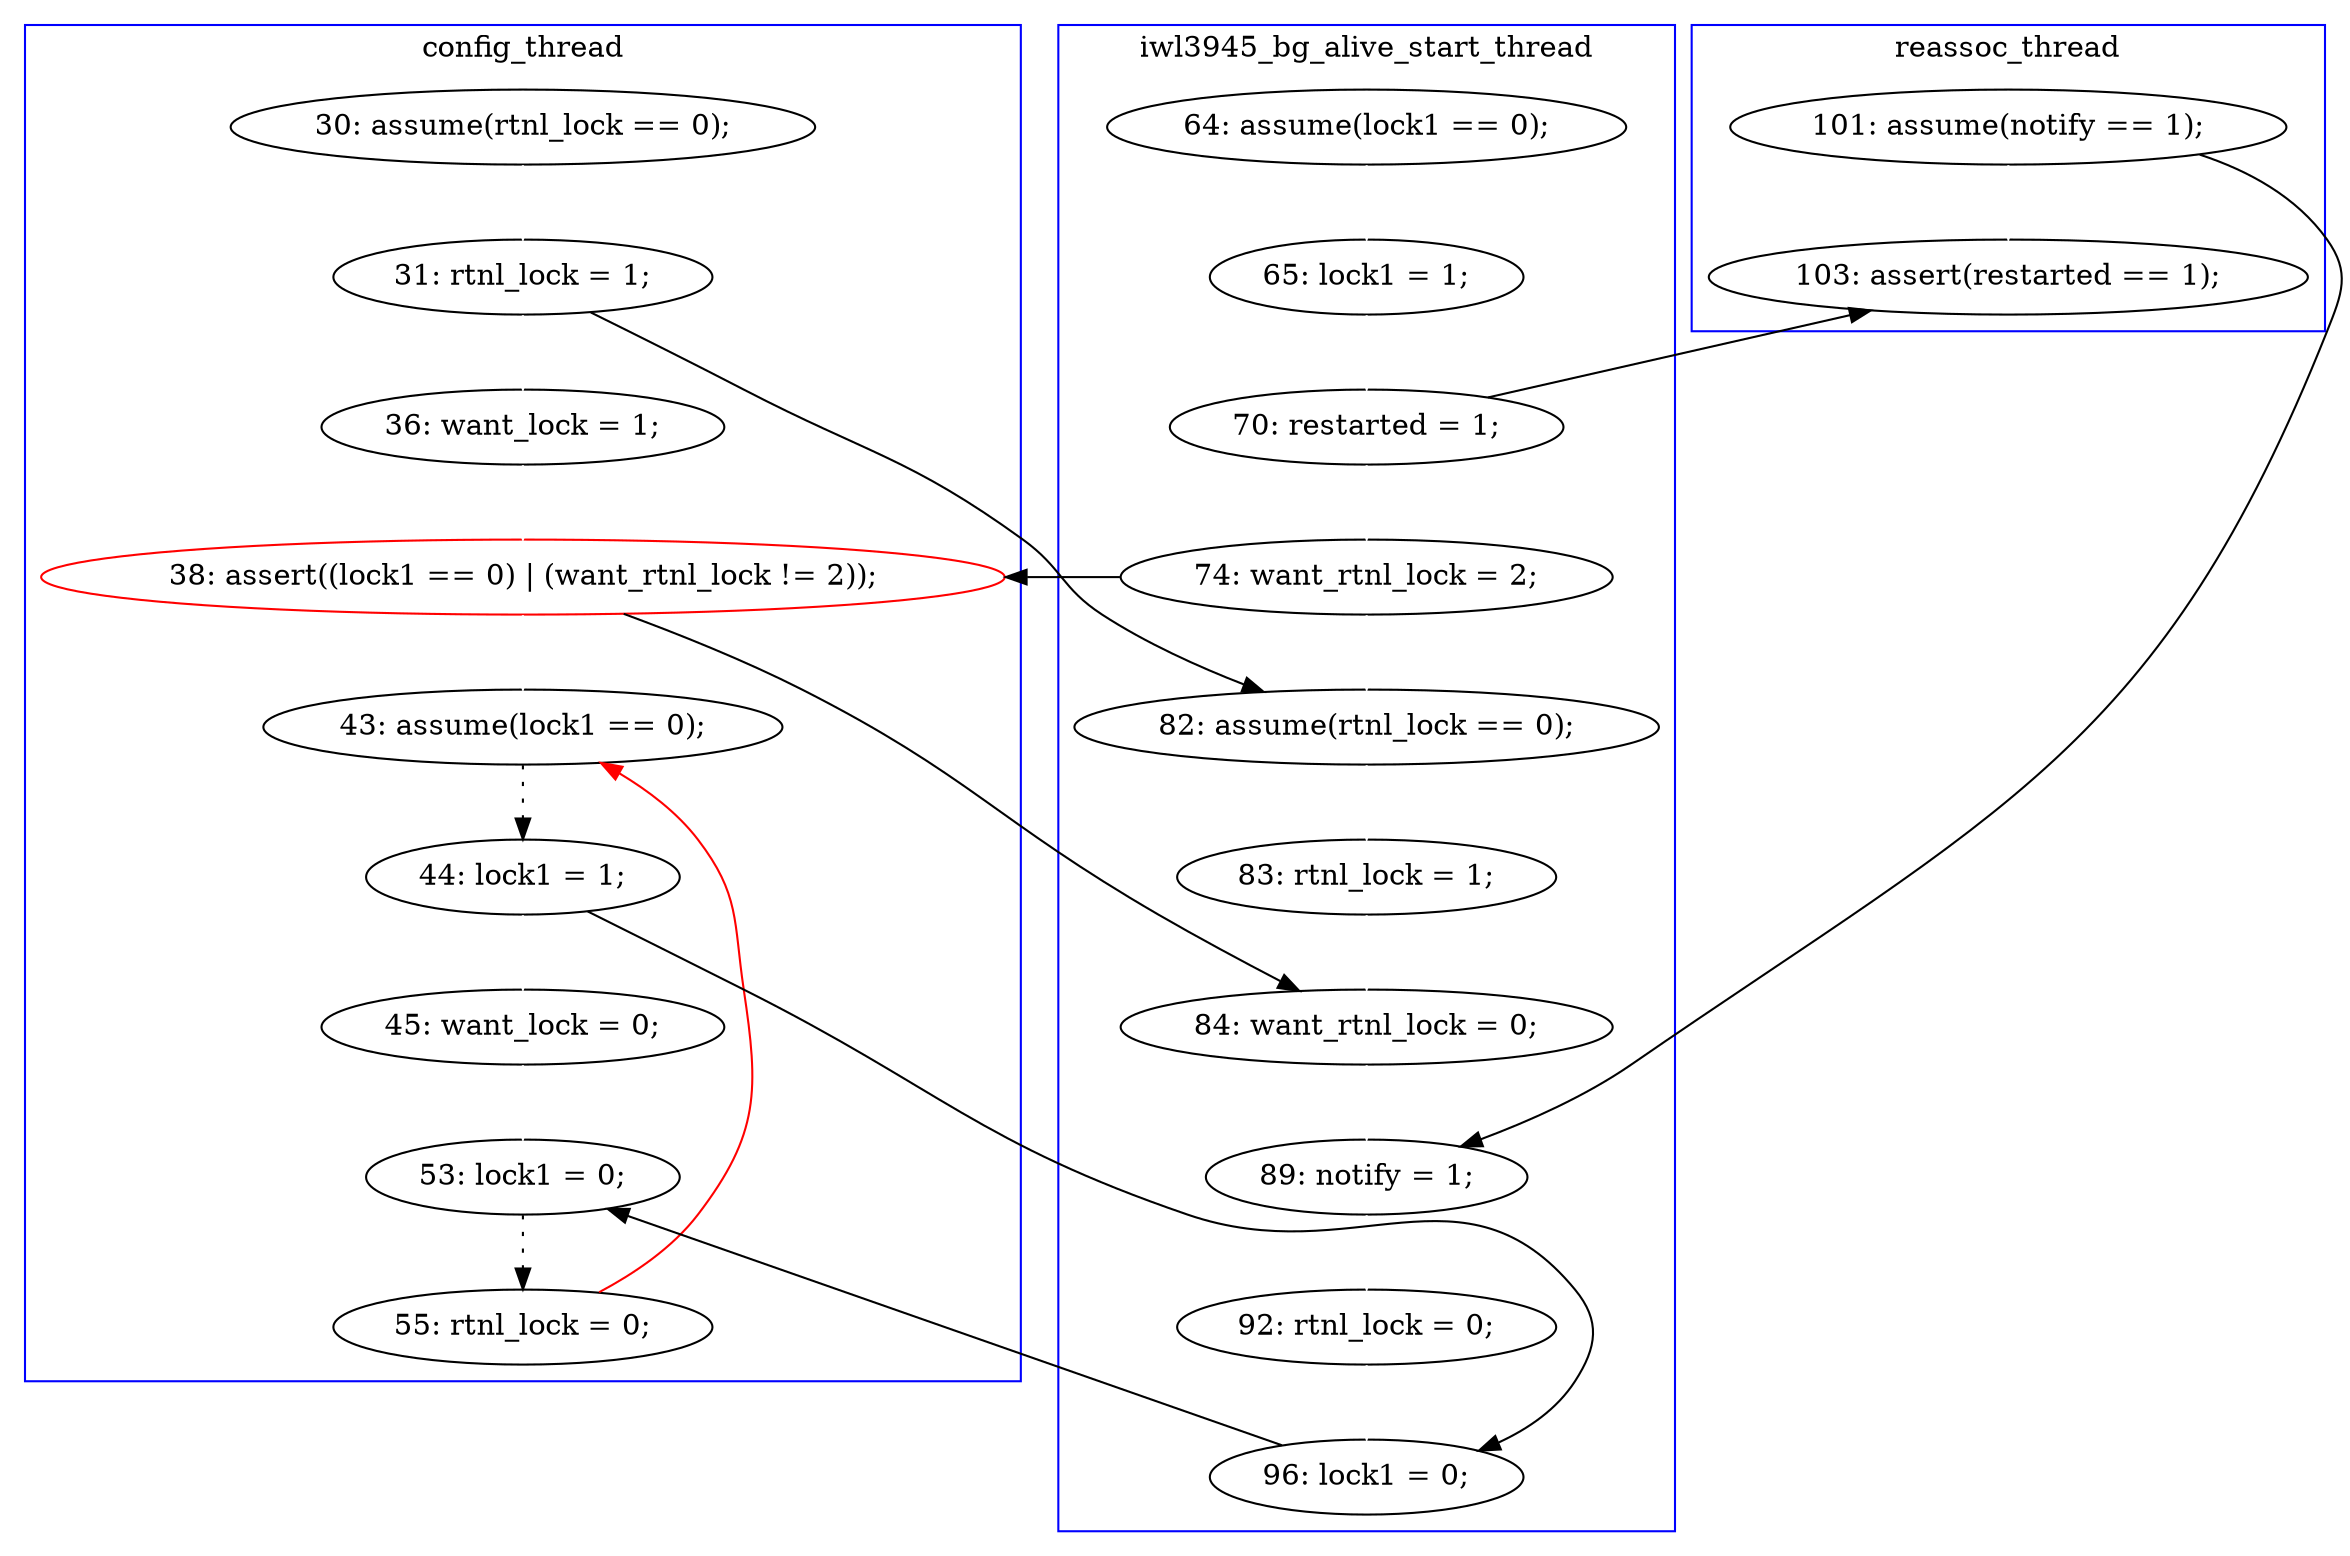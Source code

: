 digraph Counterexample {
	20 -> 22 [color = white, style = solid]
	20 -> 21 [color = black, style = solid, constraint = false]
	17 -> 18 [color = white, style = solid]
	19 -> 20 [color = white, style = solid]
	25 -> 32 [color = white, style = solid]
	21 -> 26 [color = white, style = solid]
	19 -> 32 [color = black, style = solid, constraint = false]
	34 -> 26 [color = red, style = solid, constraint = false]
	16 -> 17 [color = white, style = solid]
	22 -> 23 [color = white, style = solid]
	24 -> 29 [color = white, style = solid]
	14 -> 15 [color = white, style = solid]
	15 -> 19 [color = white, style = solid]
	33 -> 34 [color = black, style = dotted]
	28 -> 33 [color = white, style = solid]
	17 -> 22 [color = black, style = solid, constraint = false]
	27 -> 31 [color = black, style = solid, constraint = false]
	29 -> 30 [color = white, style = solid]
	31 -> 33 [color = black, style = solid, constraint = false]
	23 -> 24 [color = white, style = solid]
	26 -> 27 [color = black, style = dotted]
	25 -> 29 [color = black, style = solid, constraint = false]
	21 -> 24 [color = black, style = solid, constraint = false]
	18 -> 21 [color = white, style = solid]
	30 -> 31 [color = white, style = solid]
	27 -> 28 [color = white, style = solid]
	subgraph cluster3 {
		label = reassoc_thread
		color = blue
		25  [label = "101: assume(notify == 1);"]
		32  [label = "103: assert(restarted == 1);"]
	}
	subgraph cluster2 {
		label = iwl3945_bg_alive_start_thread
		color = blue
		31  [label = "96: lock1 = 0;"]
		22  [label = "82: assume(rtnl_lock == 0);"]
		15  [label = "65: lock1 = 1;"]
		24  [label = "84: want_rtnl_lock = 0;"]
		19  [label = "70: restarted = 1;"]
		20  [label = "74: want_rtnl_lock = 2;"]
		30  [label = "92: rtnl_lock = 0;"]
		14  [label = "64: assume(lock1 == 0);"]
		29  [label = "89: notify = 1;"]
		23  [label = "83: rtnl_lock = 1;"]
	}
	subgraph cluster1 {
		label = config_thread
		color = blue
		26  [label = "43: assume(lock1 == 0);"]
		18  [label = "36: want_lock = 1;"]
		27  [label = "44: lock1 = 1;"]
		28  [label = "45: want_lock = 0;"]
		34  [label = "55: rtnl_lock = 0;"]
		21  [label = "38: assert((lock1 == 0) | (want_rtnl_lock != 2));", color = red]
		16  [label = "30: assume(rtnl_lock == 0);"]
		17  [label = "31: rtnl_lock = 1;"]
		33  [label = "53: lock1 = 0;"]
	}
}